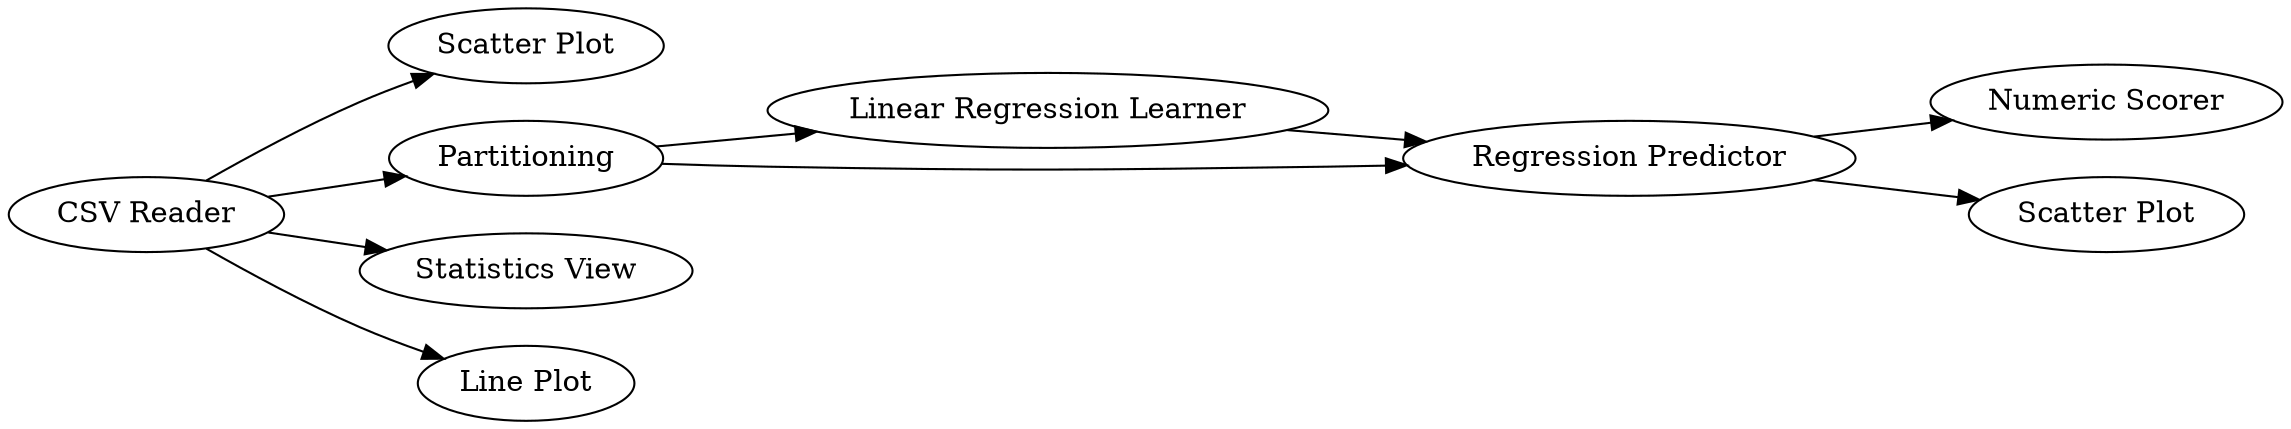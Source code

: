 digraph {
	"8724745568304587036_9" [label="Numeric Scorer"]
	"8724745568304587036_6" [label="Linear Regression Learner"]
	"8724745568304587036_3" [label="Scatter Plot"]
	"8724745568304587036_1" [label="CSV Reader"]
	"8724745568304587036_5" [label=Partitioning]
	"8724745568304587036_2" [label="Statistics View"]
	"8724745568304587036_10" [label="Scatter Plot"]
	"8724745568304587036_7" [label="Regression Predictor"]
	"8724745568304587036_4" [label="Line Plot"]
	"8724745568304587036_7" -> "8724745568304587036_9"
	"8724745568304587036_7" -> "8724745568304587036_10"
	"8724745568304587036_5" -> "8724745568304587036_6"
	"8724745568304587036_1" -> "8724745568304587036_3"
	"8724745568304587036_1" -> "8724745568304587036_4"
	"8724745568304587036_5" -> "8724745568304587036_7"
	"8724745568304587036_1" -> "8724745568304587036_2"
	"8724745568304587036_6" -> "8724745568304587036_7"
	"8724745568304587036_1" -> "8724745568304587036_5"
	rankdir=LR
}
